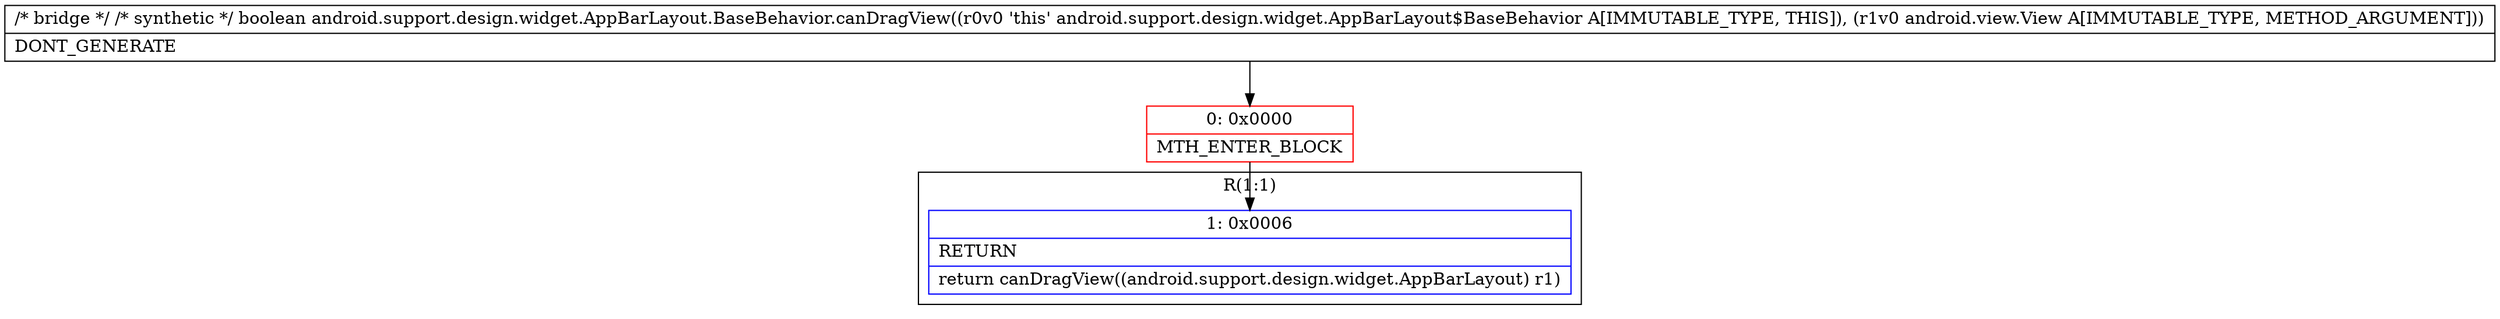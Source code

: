 digraph "CFG forandroid.support.design.widget.AppBarLayout.BaseBehavior.canDragView(Landroid\/view\/View;)Z" {
subgraph cluster_Region_1018662671 {
label = "R(1:1)";
node [shape=record,color=blue];
Node_1 [shape=record,label="{1\:\ 0x0006|RETURN\l|return canDragView((android.support.design.widget.AppBarLayout) r1)\l}"];
}
Node_0 [shape=record,color=red,label="{0\:\ 0x0000|MTH_ENTER_BLOCK\l}"];
MethodNode[shape=record,label="{\/* bridge *\/ \/* synthetic *\/ boolean android.support.design.widget.AppBarLayout.BaseBehavior.canDragView((r0v0 'this' android.support.design.widget.AppBarLayout$BaseBehavior A[IMMUTABLE_TYPE, THIS]), (r1v0 android.view.View A[IMMUTABLE_TYPE, METHOD_ARGUMENT]))  | DONT_GENERATE\l}"];
MethodNode -> Node_0;
Node_0 -> Node_1;
}

